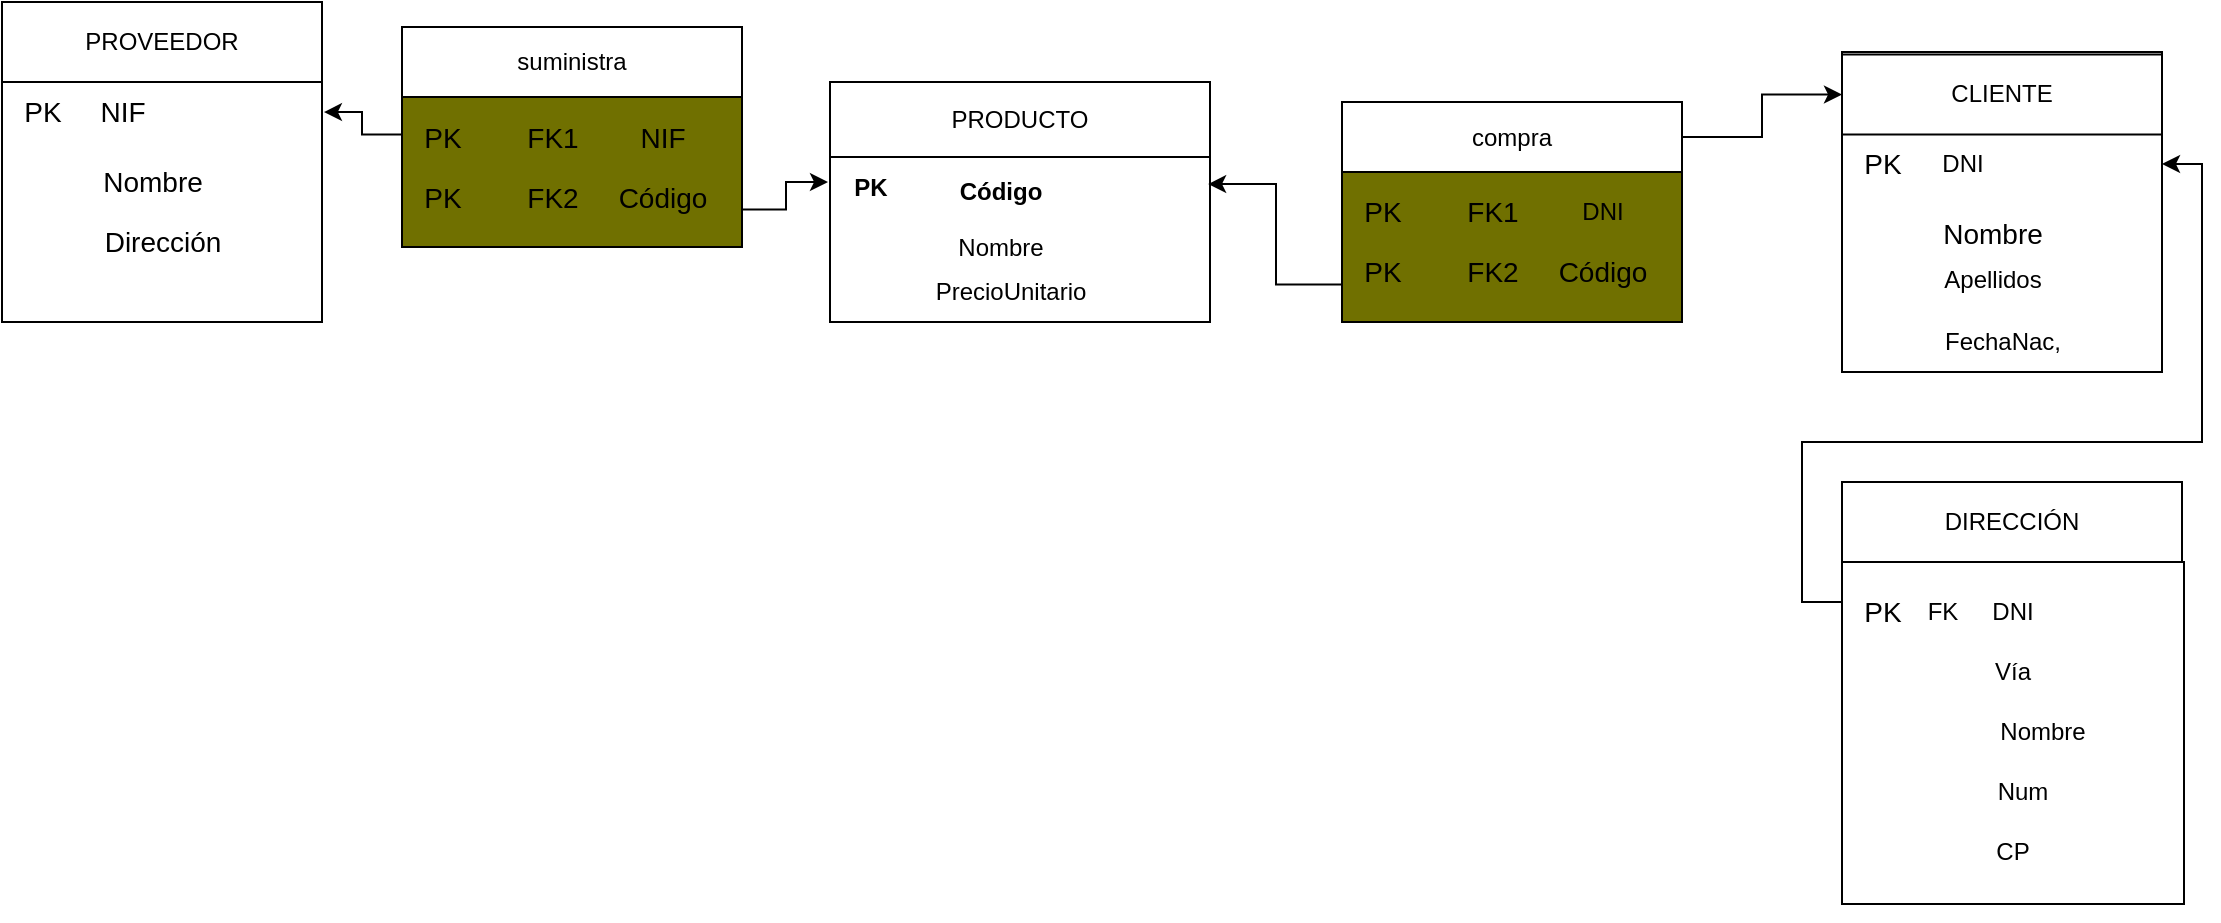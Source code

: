<mxfile version="24.9.2">
  <diagram name="Página-1" id="jcghTSNGZic7ZlMYW-u0">
    <mxGraphModel grid="1" page="1" gridSize="10" guides="1" tooltips="1" connect="1" arrows="1" fold="1" pageScale="1" pageWidth="1169" pageHeight="827" math="0" shadow="0">
      <root>
        <mxCell id="0" />
        <mxCell id="1" parent="0" />
        <mxCell id="1IprDzBXVispas-Hfh58-1" value="" style="whiteSpace=wrap;html=1;aspect=fixed;" vertex="1" parent="1">
          <mxGeometry x="40" y="40" width="160" height="160" as="geometry" />
        </mxCell>
        <mxCell id="1IprDzBXVispas-Hfh58-2" value="PROVEEDOR" style="rounded=0;whiteSpace=wrap;html=1;" vertex="1" parent="1">
          <mxGeometry x="40" y="40" width="160" height="40" as="geometry" />
        </mxCell>
        <mxCell id="1IprDzBXVispas-Hfh58-3" value="&lt;font style=&quot;font-size: 14px;&quot;&gt;PK&lt;/font&gt;" style="text;html=1;align=center;verticalAlign=middle;resizable=0;points=[];autosize=1;strokeColor=none;fillColor=none;" vertex="1" parent="1">
          <mxGeometry x="40" y="80" width="40" height="30" as="geometry" />
        </mxCell>
        <mxCell id="1IprDzBXVispas-Hfh58-4" value="&lt;font style=&quot;font-size: 14px;&quot;&gt;NIF&lt;/font&gt;" style="text;html=1;align=center;verticalAlign=middle;resizable=0;points=[];autosize=1;strokeColor=none;fillColor=none;" vertex="1" parent="1">
          <mxGeometry x="80" y="80" width="40" height="30" as="geometry" />
        </mxCell>
        <mxCell id="1IprDzBXVispas-Hfh58-5" value="&lt;font style=&quot;font-size: 14px;&quot;&gt;Nombre&lt;/font&gt;" style="text;html=1;align=center;verticalAlign=middle;resizable=0;points=[];autosize=1;strokeColor=none;fillColor=none;" vertex="1" parent="1">
          <mxGeometry x="80" y="115" width="70" height="30" as="geometry" />
        </mxCell>
        <mxCell id="1IprDzBXVispas-Hfh58-6" value="&lt;font style=&quot;font-size: 14px;&quot;&gt;Dirección&lt;/font&gt;" style="text;html=1;align=center;verticalAlign=middle;resizable=0;points=[];autosize=1;strokeColor=none;fillColor=none;" vertex="1" parent="1">
          <mxGeometry x="80" y="145" width="80" height="30" as="geometry" />
        </mxCell>
        <mxCell id="1IprDzBXVispas-Hfh58-8" value="" style="rounded=0;whiteSpace=wrap;html=1;fillColor=#707000;" vertex="1" parent="1">
          <mxGeometry x="240" y="87.5" width="170" height="75" as="geometry" />
        </mxCell>
        <mxCell id="1IprDzBXVispas-Hfh58-9" value="suministra" style="rounded=0;whiteSpace=wrap;html=1;" vertex="1" parent="1">
          <mxGeometry x="240" y="52.5" width="170" height="35" as="geometry" />
        </mxCell>
        <mxCell id="1IprDzBXVispas-Hfh58-10" value="&lt;font style=&quot;font-size: 14px;&quot;&gt;PK&lt;/font&gt;" style="text;html=1;align=center;verticalAlign=middle;resizable=0;points=[];autosize=1;strokeColor=none;fillColor=none;" vertex="1" parent="1">
          <mxGeometry x="240" y="92.5" width="40" height="30" as="geometry" />
        </mxCell>
        <mxCell id="1IprDzBXVispas-Hfh58-11" value="&lt;font style=&quot;font-size: 14px;&quot;&gt;FK1&lt;/font&gt;" style="text;html=1;align=center;verticalAlign=middle;resizable=0;points=[];autosize=1;strokeColor=none;fillColor=none;" vertex="1" parent="1">
          <mxGeometry x="290" y="92.5" width="50" height="30" as="geometry" />
        </mxCell>
        <mxCell id="1IprDzBXVispas-Hfh58-12" value="&lt;font style=&quot;font-size: 14px;&quot;&gt;NIF&lt;/font&gt;" style="text;html=1;align=center;verticalAlign=middle;resizable=0;points=[];autosize=1;strokeColor=none;fillColor=none;" vertex="1" parent="1">
          <mxGeometry x="350" y="92.5" width="40" height="30" as="geometry" />
        </mxCell>
        <mxCell id="1IprDzBXVispas-Hfh58-13" value="&lt;font style=&quot;font-size: 14px;&quot;&gt;PK&lt;/font&gt;" style="text;html=1;align=center;verticalAlign=middle;resizable=0;points=[];autosize=1;strokeColor=none;fillColor=none;" vertex="1" parent="1">
          <mxGeometry x="240" y="122.5" width="40" height="30" as="geometry" />
        </mxCell>
        <mxCell id="1IprDzBXVispas-Hfh58-14" value="&lt;font style=&quot;font-size: 14px;&quot;&gt;FK2&lt;/font&gt;" style="text;html=1;align=center;verticalAlign=middle;resizable=0;points=[];autosize=1;strokeColor=none;fillColor=none;" vertex="1" parent="1">
          <mxGeometry x="290" y="122.5" width="50" height="30" as="geometry" />
        </mxCell>
        <mxCell id="1IprDzBXVispas-Hfh58-15" value="&lt;font style=&quot;font-size: 14px;&quot;&gt;Código&lt;/font&gt;" style="text;html=1;align=center;verticalAlign=middle;resizable=0;points=[];autosize=1;strokeColor=none;fillColor=none;" vertex="1" parent="1">
          <mxGeometry x="335" y="122.5" width="70" height="30" as="geometry" />
        </mxCell>
        <mxCell id="1IprDzBXVispas-Hfh58-16" style="edgeStyle=orthogonalEdgeStyle;rounded=0;orthogonalLoop=1;jettySize=auto;html=1;exitX=0;exitY=0.25;exitDx=0;exitDy=0;entryX=1.006;entryY=0.344;entryDx=0;entryDy=0;entryPerimeter=0;" edge="1" parent="1" source="1IprDzBXVispas-Hfh58-8" target="1IprDzBXVispas-Hfh58-1">
          <mxGeometry relative="1" as="geometry" />
        </mxCell>
        <mxCell id="1IprDzBXVispas-Hfh58-18" value="" style="rounded=0;whiteSpace=wrap;html=1;" vertex="1" parent="1">
          <mxGeometry x="454" y="117.5" width="190" height="82.5" as="geometry" />
        </mxCell>
        <mxCell id="1IprDzBXVispas-Hfh58-19" value="PRODUCTO" style="rounded=0;whiteSpace=wrap;html=1;" vertex="1" parent="1">
          <mxGeometry x="454" y="80" width="190" height="37.5" as="geometry" />
        </mxCell>
        <mxCell id="1IprDzBXVispas-Hfh58-20" value="&lt;b&gt;PK&lt;/b&gt;" style="text;html=1;align=center;verticalAlign=middle;resizable=0;points=[];autosize=1;strokeColor=none;fillColor=none;" vertex="1" parent="1">
          <mxGeometry x="454" y="117.5" width="40" height="30" as="geometry" />
        </mxCell>
        <mxCell id="1IprDzBXVispas-Hfh58-21" value="&lt;b&gt;Código&lt;/b&gt;" style="text;html=1;align=center;verticalAlign=middle;resizable=0;points=[];autosize=1;strokeColor=none;fillColor=none;" vertex="1" parent="1">
          <mxGeometry x="509" y="120" width="60" height="30" as="geometry" />
        </mxCell>
        <mxCell id="1IprDzBXVispas-Hfh58-22" value="Nombre" style="text;html=1;align=center;verticalAlign=middle;resizable=0;points=[];autosize=1;strokeColor=none;fillColor=none;" vertex="1" parent="1">
          <mxGeometry x="504" y="147.5" width="70" height="30" as="geometry" />
        </mxCell>
        <mxCell id="1IprDzBXVispas-Hfh58-23" value="PrecioUnitario" style="text;html=1;align=center;verticalAlign=middle;resizable=0;points=[];autosize=1;strokeColor=none;fillColor=none;" vertex="1" parent="1">
          <mxGeometry x="494" y="170" width="100" height="30" as="geometry" />
        </mxCell>
        <mxCell id="1IprDzBXVispas-Hfh58-26" value="" style="rounded=0;whiteSpace=wrap;html=1;fillColor=#707000;" vertex="1" parent="1">
          <mxGeometry x="710" y="125" width="170" height="75" as="geometry" />
        </mxCell>
        <mxCell id="1IprDzBXVispas-Hfh58-43" style="edgeStyle=orthogonalEdgeStyle;rounded=0;orthogonalLoop=1;jettySize=auto;html=1;exitX=1;exitY=0.5;exitDx=0;exitDy=0;entryX=0;entryY=0.5;entryDx=0;entryDy=0;" edge="1" parent="1" source="1IprDzBXVispas-Hfh58-27" target="1IprDzBXVispas-Hfh58-37">
          <mxGeometry relative="1" as="geometry" />
        </mxCell>
        <mxCell id="1IprDzBXVispas-Hfh58-27" value="compra" style="rounded=0;whiteSpace=wrap;html=1;" vertex="1" parent="1">
          <mxGeometry x="710" y="90" width="170" height="35" as="geometry" />
        </mxCell>
        <mxCell id="1IprDzBXVispas-Hfh58-28" value="&lt;font style=&quot;font-size: 14px;&quot;&gt;PK&lt;/font&gt;" style="text;html=1;align=center;verticalAlign=middle;resizable=0;points=[];autosize=1;strokeColor=none;fillColor=none;" vertex="1" parent="1">
          <mxGeometry x="710" y="130" width="40" height="30" as="geometry" />
        </mxCell>
        <mxCell id="1IprDzBXVispas-Hfh58-29" value="&lt;font style=&quot;font-size: 14px;&quot;&gt;FK1&lt;/font&gt;" style="text;html=1;align=center;verticalAlign=middle;resizable=0;points=[];autosize=1;strokeColor=none;fillColor=none;" vertex="1" parent="1">
          <mxGeometry x="760" y="130" width="50" height="30" as="geometry" />
        </mxCell>
        <mxCell id="1IprDzBXVispas-Hfh58-30" value="DNI" style="text;html=1;align=center;verticalAlign=middle;resizable=0;points=[];autosize=1;strokeColor=none;fillColor=none;" vertex="1" parent="1">
          <mxGeometry x="820" y="130" width="40" height="30" as="geometry" />
        </mxCell>
        <mxCell id="1IprDzBXVispas-Hfh58-31" value="&lt;font style=&quot;font-size: 14px;&quot;&gt;PK&lt;/font&gt;" style="text;html=1;align=center;verticalAlign=middle;resizable=0;points=[];autosize=1;strokeColor=none;fillColor=none;" vertex="1" parent="1">
          <mxGeometry x="710" y="160" width="40" height="30" as="geometry" />
        </mxCell>
        <mxCell id="1IprDzBXVispas-Hfh58-32" value="&lt;font style=&quot;font-size: 14px;&quot;&gt;FK2&lt;/font&gt;" style="text;html=1;align=center;verticalAlign=middle;resizable=0;points=[];autosize=1;strokeColor=none;fillColor=none;" vertex="1" parent="1">
          <mxGeometry x="760" y="160" width="50" height="30" as="geometry" />
        </mxCell>
        <mxCell id="1IprDzBXVispas-Hfh58-33" value="&lt;font style=&quot;font-size: 14px;&quot;&gt;Código&lt;/font&gt;" style="text;html=1;align=center;verticalAlign=middle;resizable=0;points=[];autosize=1;strokeColor=none;fillColor=none;" vertex="1" parent="1">
          <mxGeometry x="805" y="160" width="70" height="30" as="geometry" />
        </mxCell>
        <mxCell id="1IprDzBXVispas-Hfh58-36" value="" style="whiteSpace=wrap;html=1;aspect=fixed;" vertex="1" parent="1">
          <mxGeometry x="960" y="65" width="160" height="160" as="geometry" />
        </mxCell>
        <mxCell id="1IprDzBXVispas-Hfh58-37" value="CLIENTE" style="rounded=0;whiteSpace=wrap;html=1;" vertex="1" parent="1">
          <mxGeometry x="960" y="66.25" width="160" height="40" as="geometry" />
        </mxCell>
        <mxCell id="1IprDzBXVispas-Hfh58-38" value="&lt;font style=&quot;font-size: 14px;&quot;&gt;PK&lt;/font&gt;" style="text;html=1;align=center;verticalAlign=middle;resizable=0;points=[];autosize=1;strokeColor=none;fillColor=none;" vertex="1" parent="1">
          <mxGeometry x="960" y="106.25" width="40" height="30" as="geometry" />
        </mxCell>
        <mxCell id="1IprDzBXVispas-Hfh58-39" value="DNI" style="text;html=1;align=center;verticalAlign=middle;resizable=0;points=[];autosize=1;strokeColor=none;fillColor=none;" vertex="1" parent="1">
          <mxGeometry x="1000" y="106.25" width="40" height="30" as="geometry" />
        </mxCell>
        <mxCell id="1IprDzBXVispas-Hfh58-40" value="&lt;font style=&quot;font-size: 14px;&quot;&gt;Nombre&lt;/font&gt;" style="text;html=1;align=center;verticalAlign=middle;resizable=0;points=[];autosize=1;strokeColor=none;fillColor=none;" vertex="1" parent="1">
          <mxGeometry x="1000" y="141.25" width="70" height="30" as="geometry" />
        </mxCell>
        <mxCell id="1IprDzBXVispas-Hfh58-41" value="Apellidos" style="text;html=1;align=center;verticalAlign=middle;resizable=0;points=[];autosize=1;strokeColor=none;fillColor=none;" vertex="1" parent="1">
          <mxGeometry x="1000" y="163.75" width="70" height="30" as="geometry" />
        </mxCell>
        <mxCell id="1IprDzBXVispas-Hfh58-42" style="edgeStyle=orthogonalEdgeStyle;rounded=0;orthogonalLoop=1;jettySize=auto;html=1;exitX=0;exitY=0.75;exitDx=0;exitDy=0;entryX=0.995;entryY=0.164;entryDx=0;entryDy=0;entryPerimeter=0;" edge="1" parent="1" source="1IprDzBXVispas-Hfh58-26" target="1IprDzBXVispas-Hfh58-18">
          <mxGeometry relative="1" as="geometry" />
        </mxCell>
        <mxCell id="1IprDzBXVispas-Hfh58-35" value="FechaNac," style="text;html=1;align=center;verticalAlign=middle;resizable=0;points=[];autosize=1;strokeColor=none;fillColor=none;" vertex="1" parent="1">
          <mxGeometry x="1000" y="195" width="80" height="30" as="geometry" />
        </mxCell>
        <mxCell id="1IprDzBXVispas-Hfh58-44" value="" style="whiteSpace=wrap;html=1;aspect=fixed;" vertex="1" parent="1">
          <mxGeometry x="960" y="320" width="171" height="171" as="geometry" />
        </mxCell>
        <mxCell id="1IprDzBXVispas-Hfh58-45" value="DIRECCIÓN" style="rounded=0;whiteSpace=wrap;html=1;" vertex="1" parent="1">
          <mxGeometry x="960" y="280" width="170" height="40" as="geometry" />
        </mxCell>
        <mxCell id="1IprDzBXVispas-Hfh58-46" value="&lt;font style=&quot;font-size: 14px;&quot;&gt;PK&lt;/font&gt;" style="text;html=1;align=center;verticalAlign=middle;resizable=0;points=[];autosize=1;strokeColor=none;fillColor=none;" vertex="1" parent="1">
          <mxGeometry x="960" y="330" width="40" height="30" as="geometry" />
        </mxCell>
        <mxCell id="1IprDzBXVispas-Hfh58-47" value="DNI" style="text;html=1;align=center;verticalAlign=middle;resizable=0;points=[];autosize=1;strokeColor=none;fillColor=none;" vertex="1" parent="1">
          <mxGeometry x="1025" y="330" width="40" height="30" as="geometry" />
        </mxCell>
        <mxCell id="1IprDzBXVispas-Hfh58-48" value="Vía" style="text;html=1;align=center;verticalAlign=middle;resizable=0;points=[];autosize=1;strokeColor=none;fillColor=none;" vertex="1" parent="1">
          <mxGeometry x="1025" y="360" width="40" height="30" as="geometry" />
        </mxCell>
        <mxCell id="1IprDzBXVispas-Hfh58-49" value="Nombre" style="text;html=1;align=center;verticalAlign=middle;resizable=0;points=[];autosize=1;strokeColor=none;fillColor=none;" vertex="1" parent="1">
          <mxGeometry x="1025" y="390" width="70" height="30" as="geometry" />
        </mxCell>
        <mxCell id="1IprDzBXVispas-Hfh58-50" value="Num" style="text;html=1;align=center;verticalAlign=middle;resizable=0;points=[];autosize=1;strokeColor=none;fillColor=none;" vertex="1" parent="1">
          <mxGeometry x="1025" y="420" width="50" height="30" as="geometry" />
        </mxCell>
        <mxCell id="1IprDzBXVispas-Hfh58-51" value="FK" style="text;html=1;align=center;verticalAlign=middle;resizable=0;points=[];autosize=1;strokeColor=none;fillColor=none;" vertex="1" parent="1">
          <mxGeometry x="990" y="330" width="40" height="30" as="geometry" />
        </mxCell>
        <mxCell id="1IprDzBXVispas-Hfh58-53" style="edgeStyle=orthogonalEdgeStyle;rounded=0;orthogonalLoop=1;jettySize=auto;html=1;exitX=0.5;exitY=1;exitDx=0;exitDy=0;" edge="1" parent="1" source="1IprDzBXVispas-Hfh58-44" target="1IprDzBXVispas-Hfh58-44">
          <mxGeometry relative="1" as="geometry" />
        </mxCell>
        <mxCell id="1IprDzBXVispas-Hfh58-54" value="CP" style="text;html=1;align=center;verticalAlign=middle;resizable=0;points=[];autosize=1;strokeColor=none;fillColor=none;" vertex="1" parent="1">
          <mxGeometry x="1025" y="450" width="40" height="30" as="geometry" />
        </mxCell>
        <mxCell id="1IprDzBXVispas-Hfh58-55" style="edgeStyle=orthogonalEdgeStyle;rounded=0;orthogonalLoop=1;jettySize=auto;html=1;exitX=0;exitY=0.25;exitDx=0;exitDy=0;entryX=1;entryY=0.35;entryDx=0;entryDy=0;entryPerimeter=0;" edge="1" parent="1" source="1IprDzBXVispas-Hfh58-44" target="1IprDzBXVispas-Hfh58-36">
          <mxGeometry relative="1" as="geometry">
            <Array as="points">
              <mxPoint x="960" y="340" />
              <mxPoint x="940" y="340" />
              <mxPoint x="940" y="260" />
              <mxPoint x="1140" y="260" />
              <mxPoint x="1140" y="121" />
            </Array>
          </mxGeometry>
        </mxCell>
        <mxCell id="1IprDzBXVispas-Hfh58-56" style="edgeStyle=orthogonalEdgeStyle;rounded=0;orthogonalLoop=1;jettySize=auto;html=1;exitX=1;exitY=0.75;exitDx=0;exitDy=0;entryX=-0.025;entryY=0.417;entryDx=0;entryDy=0;entryPerimeter=0;" edge="1" parent="1" source="1IprDzBXVispas-Hfh58-8" target="1IprDzBXVispas-Hfh58-20">
          <mxGeometry relative="1" as="geometry" />
        </mxCell>
      </root>
    </mxGraphModel>
  </diagram>
</mxfile>
